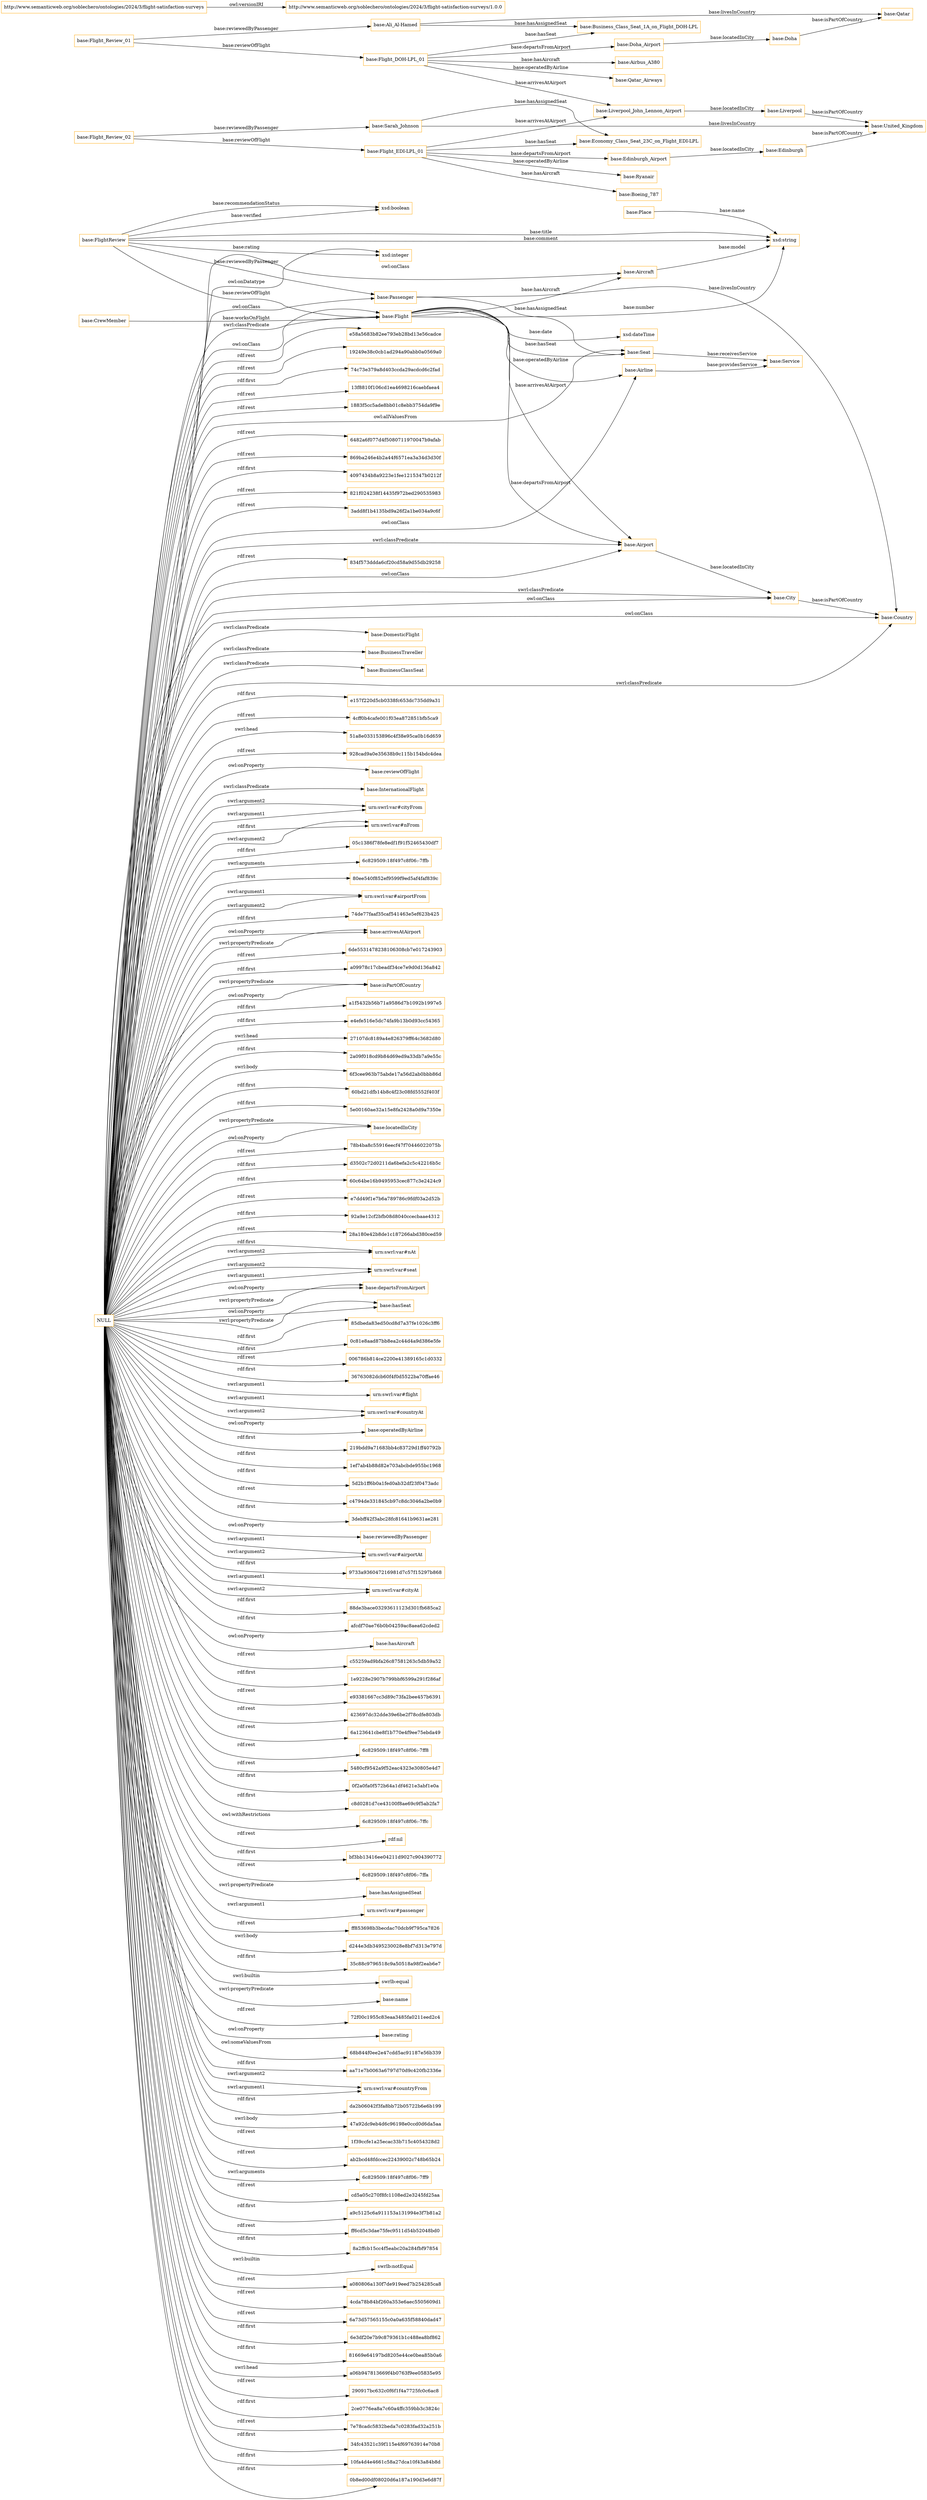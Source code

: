 digraph ar2dtool_diagram { 
rankdir=LR;
size="1501"
node [shape = rectangle, color="orange"]; "base:City" "base:Passenger" "base:Airline" "base:DomesticFlight" "base:Airport" "base:Place" "base:BusinessTraveller" "base:Service" "base:Country" "base:Flight" "base:CrewMember" "base:BusinessClassSeat" "base:Seat" "base:Aircraft" "base:InternationalFlight" "base:FlightReview" ; /*classes style*/
	"base:Edinburgh" -> "base:United_Kingdom" [ label = "base:isPartOfCountry" ];
	"NULL" -> "urn:swrl:var#cityFrom" [ label = "swrl:argument2" ];
	"NULL" -> "urn:swrl:var#nFrom" [ label = "rdf:first" ];
	"NULL" -> "05c1386f78fe8edf1f91f52465430df7" [ label = "rdf:first" ];
	"NULL" -> "6c829509:18f497c8f06:-7ffb" [ label = "swrl:arguments" ];
	"NULL" -> "80ee540f852ef9599f9ed5af4faf839c" [ label = "rdf:first" ];
	"NULL" -> "urn:swrl:var#airportFrom" [ label = "swrl:argument1" ];
	"NULL" -> "74de77faaf35caf541463e5ef623b425" [ label = "rdf:first" ];
	"NULL" -> "base:arrivesAtAirport" [ label = "owl:onProperty" ];
	"NULL" -> "base:Airport" [ label = "swrl:classPredicate" ];
	"NULL" -> "base:Seat" [ label = "owl:allValuesFrom" ];
	"NULL" -> "6de5531478238106308cb7e017243903" [ label = "rdf:rest" ];
	"NULL" -> "a09978c17cbeadf34ce7e9d0d136a842" [ label = "rdf:first" ];
	"NULL" -> "xsd:integer" [ label = "owl:onDatatype" ];
	"NULL" -> "base:isPartOfCountry" [ label = "swrl:propertyPredicate" ];
	"NULL" -> "a1f5432b56b71a9586d7b1092b1997e5" [ label = "rdf:first" ];
	"NULL" -> "base:arrivesAtAirport" [ label = "swrl:propertyPredicate" ];
	"NULL" -> "e4efe516e5dc74fa9b13b0d93cc54365" [ label = "rdf:first" ];
	"NULL" -> "27107dc8189a4e826379ff64c3682d80" [ label = "swrl:head" ];
	"NULL" -> "2a09f018cd9b84d69ed9a33db7a9e55c" [ label = "rdf:first" ];
	"NULL" -> "6f3cee963b75abde17a56d2ab0bbb86d" [ label = "swrl:body" ];
	"NULL" -> "60bd21dfb14b8c4f23c08fd5552f403f" [ label = "rdf:first" ];
	"NULL" -> "5e00160ae32a15e8fa2428a0d9a7350e" [ label = "rdf:first" ];
	"NULL" -> "base:locatedInCity" [ label = "swrl:propertyPredicate" ];
	"NULL" -> "78b4ba8c55916eecf47f70446022075b" [ label = "rdf:rest" ];
	"NULL" -> "d3502c72d0211da6befa2c5c42216b5c" [ label = "rdf:first" ];
	"NULL" -> "60c64be16b9495953cec877c3e2424c9" [ label = "rdf:first" ];
	"NULL" -> "e7dd49f1e7b6a789786c9fdf03a2d52b" [ label = "rdf:rest" ];
	"NULL" -> "92a9e12cf2bfb08d8040ccecbaae4312" [ label = "rdf:first" ];
	"NULL" -> "28a180e42b8de1c187266abd380ced59" [ label = "rdf:rest" ];
	"NULL" -> "base:Airport" [ label = "owl:onClass" ];
	"NULL" -> "base:DomesticFlight" [ label = "swrl:classPredicate" ];
	"NULL" -> "urn:swrl:var#nAt" [ label = "rdf:first" ];
	"NULL" -> "urn:swrl:var#nFrom" [ label = "swrl:argument2" ];
	"NULL" -> "urn:swrl:var#seat" [ label = "swrl:argument2" ];
	"NULL" -> "base:Country" [ label = "owl:onClass" ];
	"NULL" -> "base:departsFromAirport" [ label = "owl:onProperty" ];
	"NULL" -> "base:Passenger" [ label = "owl:onClass" ];
	"NULL" -> "base:InternationalFlight" [ label = "swrl:classPredicate" ];
	"NULL" -> "base:hasSeat" [ label = "owl:onProperty" ];
	"NULL" -> "85dbeda83ed50cd8d7a37fe1026c3ff6" [ label = "rdf:first" ];
	"NULL" -> "0c81e8aad87bb8ea2c44d4a9d386e5fe" [ label = "rdf:first" ];
	"NULL" -> "006786b814ce2200e41389165c1d0332" [ label = "rdf:rest" ];
	"NULL" -> "base:Flight" [ label = "swrl:classPredicate" ];
	"NULL" -> "36763082dcb60f4f0d5522ba70ffae46" [ label = "rdf:first" ];
	"NULL" -> "urn:swrl:var#flight" [ label = "swrl:argument1" ];
	"NULL" -> "urn:swrl:var#countryAt" [ label = "swrl:argument1" ];
	"NULL" -> "base:operatedByAirline" [ label = "owl:onProperty" ];
	"NULL" -> "219bdd9a71683bb4c83729d1ff40792b" [ label = "rdf:first" ];
	"NULL" -> "1ef7ab4b88d82e703abcbde955bc1968" [ label = "rdf:first" ];
	"NULL" -> "base:isPartOfCountry" [ label = "owl:onProperty" ];
	"NULL" -> "5d2b1ff6b0a1fed0ab32df23f0473adc" [ label = "rdf:first" ];
	"NULL" -> "c4794de331845cb97c8dc3046a2be0b9" [ label = "rdf:rest" ];
	"NULL" -> "3debff42f3abc28fc81641b9631ae281" [ label = "rdf:first" ];
	"NULL" -> "base:reviewedByPassenger" [ label = "owl:onProperty" ];
	"NULL" -> "base:City" [ label = "swrl:classPredicate" ];
	"NULL" -> "base:BusinessTraveller" [ label = "swrl:classPredicate" ];
	"NULL" -> "urn:swrl:var#airportAt" [ label = "swrl:argument1" ];
	"NULL" -> "9733a936047216981d7c57f15297b868" [ label = "rdf:first" ];
	"NULL" -> "urn:swrl:var#cityAt" [ label = "swrl:argument1" ];
	"NULL" -> "88de3bace03293611123d301fb685ca2" [ label = "rdf:first" ];
	"NULL" -> "afcdf70ae76b0b04259ac8aea62cded2" [ label = "rdf:first" ];
	"NULL" -> "base:hasAircraft" [ label = "owl:onProperty" ];
	"NULL" -> "c55259ad9bfa26c87581263c5db59a52" [ label = "rdf:rest" ];
	"NULL" -> "base:BusinessClassSeat" [ label = "swrl:classPredicate" ];
	"NULL" -> "base:locatedInCity" [ label = "owl:onProperty" ];
	"NULL" -> "1e9228e2907b799bbf6599a291f286af" [ label = "rdf:first" ];
	"NULL" -> "e93381667cc3d89c73fa2bee457b6391" [ label = "rdf:rest" ];
	"NULL" -> "423697dc32dde39e6be2f78cdfe803db" [ label = "rdf:rest" ];
	"NULL" -> "base:Flight" [ label = "owl:onClass" ];
	"NULL" -> "6a123641cbe8f1b770e4f9ee75ebda49" [ label = "rdf:rest" ];
	"NULL" -> "6c829509:18f497c8f06:-7ff8" [ label = "rdf:rest" ];
	"NULL" -> "5480cf9542a9f52eac4323e30805e4d7" [ label = "rdf:rest" ];
	"NULL" -> "0f2a0fa0f572b64a1df4621e3abf1e0a" [ label = "rdf:first" ];
	"NULL" -> "c8d0281d7ce43100f8ae69c9f5ab2fa7" [ label = "rdf:first" ];
	"NULL" -> "6c829509:18f497c8f06:-7ffc" [ label = "owl:withRestrictions" ];
	"NULL" -> "rdf:nil" [ label = "rdf:rest" ];
	"NULL" -> "bf3bb13416ee04211d9027c904390772" [ label = "rdf:first" ];
	"NULL" -> "6c829509:18f497c8f06:-7ffa" [ label = "rdf:rest" ];
	"NULL" -> "urn:swrl:var#cityAt" [ label = "swrl:argument2" ];
	"NULL" -> "urn:swrl:var#seat" [ label = "swrl:argument1" ];
	"NULL" -> "base:hasAssignedSeat" [ label = "swrl:propertyPredicate" ];
	"NULL" -> "urn:swrl:var#passenger" [ label = "swrl:argument1" ];
	"NULL" -> "base:Aircraft" [ label = "owl:onClass" ];
	"NULL" -> "ff853698b3becdac70dcb9f795ca7826" [ label = "rdf:rest" ];
	"NULL" -> "d244e3db3495230028e8bf7d313e797d" [ label = "swrl:body" ];
	"NULL" -> "35c88c9796518c9a50518a98f2eab6e7" [ label = "rdf:first" ];
	"NULL" -> "swrlb:equal" [ label = "swrl:builtin" ];
	"NULL" -> "base:name" [ label = "swrl:propertyPredicate" ];
	"NULL" -> "base:City" [ label = "owl:onClass" ];
	"NULL" -> "72f00c1955c83eaa3485fa0211eed2c4" [ label = "rdf:rest" ];
	"NULL" -> "base:rating" [ label = "owl:onProperty" ];
	"NULL" -> "urn:swrl:var#countryAt" [ label = "swrl:argument2" ];
	"NULL" -> "68b844f0ee2e47cdd5ac91187e56b339" [ label = "owl:someValuesFrom" ];
	"NULL" -> "aa71e7b0063a6797d70d9c420fb2336e" [ label = "rdf:first" ];
	"NULL" -> "urn:swrl:var#countryFrom" [ label = "swrl:argument2" ];
	"NULL" -> "da2b06042f3fa8bb72b05722b6e6b199" [ label = "rdf:first" ];
	"NULL" -> "47a92dc9eb4d6c96198e0ccd0d6da5aa" [ label = "swrl:body" ];
	"NULL" -> "1f39ccfe1a25ecac33b715c4054328d2" [ label = "rdf:rest" ];
	"NULL" -> "ab2bcd48fdccec22439002c748b65b24" [ label = "rdf:rest" ];
	"NULL" -> "6c829509:18f497c8f06:-7ff9" [ label = "swrl:arguments" ];
	"NULL" -> "cd5a05c270f8fc1108ed2e3245fd25aa" [ label = "rdf:rest" ];
	"NULL" -> "a9c5125c6a911153a131994e3f7b81a2" [ label = "rdf:first" ];
	"NULL" -> "ff6cd5c3dae75fec9511d54b52048bd0" [ label = "rdf:rest" ];
	"NULL" -> "8a2ffcb15cc4f5eabc20a284fbf97854" [ label = "rdf:first" ];
	"NULL" -> "swrlb:notEqual" [ label = "swrl:builtin" ];
	"NULL" -> "a080806a130f7de919eed7b254285ca8" [ label = "rdf:rest" ];
	"NULL" -> "4cda78b84bf260a353e6aec5505609d1" [ label = "rdf:rest" ];
	"NULL" -> "base:Country" [ label = "swrl:classPredicate" ];
	"NULL" -> "6a73d57565155c0a0a635f58840dad47" [ label = "rdf:rest" ];
	"NULL" -> "6e3df20e7b9c879361b1c488ea8bf862" [ label = "rdf:first" ];
	"NULL" -> "81669e64197bd8205e44ce0bea85b0a6" [ label = "rdf:first" ];
	"NULL" -> "a06b947813669f4b0763f9ee05835e95" [ label = "swrl:head" ];
	"NULL" -> "290917bc632c0f6f1f4a7725fc0c6ac8" [ label = "rdf:rest" ];
	"NULL" -> "2ce0776ea8a7c60a4ffc359bb3c3824c" [ label = "rdf:first" ];
	"NULL" -> "base:hasSeat" [ label = "swrl:propertyPredicate" ];
	"NULL" -> "base:departsFromAirport" [ label = "swrl:propertyPredicate" ];
	"NULL" -> "7e78cadc5832beda7c0283fad32a251b" [ label = "rdf:rest" ];
	"NULL" -> "urn:swrl:var#nAt" [ label = "swrl:argument2" ];
	"NULL" -> "urn:swrl:var#cityFrom" [ label = "swrl:argument1" ];
	"NULL" -> "34fc43521c39f115e4f69763914e70b8" [ label = "rdf:first" ];
	"NULL" -> "urn:swrl:var#airportAt" [ label = "swrl:argument2" ];
	"NULL" -> "urn:swrl:var#airportFrom" [ label = "swrl:argument2" ];
	"NULL" -> "10fa4d4e4661c58a27dca10f43a84b8d" [ label = "rdf:first" ];
	"NULL" -> "base:Airline" [ label = "owl:onClass" ];
	"NULL" -> "0b8ed00df08020d6a187a190d3e6d87f" [ label = "rdf:first" ];
	"NULL" -> "e58a5683b82ee793eb28bd13e56cadce" [ label = "rdf:rest" ];
	"NULL" -> "19249e38c0cb1ad294a90abb0a0569a0" [ label = "rdf:rest" ];
	"NULL" -> "74c73e379a8d403ccda29acdcd6c2fad" [ label = "rdf:first" ];
	"NULL" -> "13f8810f106cd1ea4698216caebfaea4" [ label = "rdf:rest" ];
	"NULL" -> "1883f5cc5ade8bb01c8ebb3754da9f9e" [ label = "rdf:rest" ];
	"NULL" -> "4097434b8a9223e1fee1215347b0212f" [ label = "rdf:first" ];
	"NULL" -> "821f024238f14435f972bed290535983" [ label = "rdf:rest" ];
	"NULL" -> "urn:swrl:var#countryFrom" [ label = "swrl:argument1" ];
	"NULL" -> "3add8f1b4135bd9a26f2a1be034a9c6f" [ label = "rdf:rest" ];
	"NULL" -> "6482a6f077d4f5080711970047b9afab" [ label = "rdf:rest" ];
	"NULL" -> "869ba246e4b2a44f6571ea3a34d3d30f" [ label = "rdf:rest" ];
	"NULL" -> "834f573ddda6cf20cd58a9d55db29258" [ label = "rdf:rest" ];
	"NULL" -> "e157f220d5cb0338fc653dc735dd9a31" [ label = "rdf:first" ];
	"NULL" -> "4cff0b4cafe001f03ea872851bfb5ca9" [ label = "rdf:rest" ];
	"NULL" -> "51a8e033153896c4f38e95ca0b16d659" [ label = "swrl:head" ];
	"NULL" -> "928cad9a0e35638b9c115b154bdc4dea" [ label = "rdf:rest" ];
	"NULL" -> "base:reviewOfFlight" [ label = "owl:onProperty" ];
	"base:Edinburgh_Airport" -> "base:Edinburgh" [ label = "base:locatedInCity" ];
	"base:Sarah_Johnson" -> "base:United_Kingdom" [ label = "base:livesInCountry" ];
	"base:Sarah_Johnson" -> "base:Economy_Class_Seat_23C_on_Flight_EDI-LPL" [ label = "base:hasAssignedSeat" ];
	"base:Flight_Review_01" -> "base:Ali_Al-Hamed" [ label = "base:reviewedByPassenger" ];
	"base:Flight_Review_01" -> "base:Flight_DOH-LPL_01" [ label = "base:reviewOfFlight" ];
	"base:Ali_Al-Hamed" -> "base:Qatar" [ label = "base:livesInCountry" ];
	"base:Ali_Al-Hamed" -> "base:Business_Class_Seat_1A_on_Flight_DOH-LPL" [ label = "base:hasAssignedSeat" ];
	"base:Flight_EDI-LPL_01" -> "base:Ryanair" [ label = "base:operatedByAirline" ];
	"base:Flight_EDI-LPL_01" -> "base:Economy_Class_Seat_23C_on_Flight_EDI-LPL" [ label = "base:hasSeat" ];
	"base:Flight_EDI-LPL_01" -> "base:Boeing_787" [ label = "base:hasAircraft" ];
	"base:Flight_EDI-LPL_01" -> "base:Edinburgh_Airport" [ label = "base:departsFromAirport" ];
	"base:Flight_EDI-LPL_01" -> "base:Liverpool_John_Lennon_Airport" [ label = "base:arrivesAtAirport" ];
	"http://www.semanticweb.org/soblechero/ontologies/2024/3/flight-satisfaction-surveys" -> "http://www.semanticweb.org/soblechero/ontologies/2024/3/flight-satisfaction-surveys/1.0.0" [ label = "owl:versionIRI" ];
	"base:Liverpool_John_Lennon_Airport" -> "base:Liverpool" [ label = "base:locatedInCity" ];
	"base:Doha" -> "base:Qatar" [ label = "base:isPartOfCountry" ];
	"base:Liverpool" -> "base:United_Kingdom" [ label = "base:isPartOfCountry" ];
	"base:Flight_DOH-LPL_01" -> "base:Qatar_Airways" [ label = "base:operatedByAirline" ];
	"base:Flight_DOH-LPL_01" -> "base:Business_Class_Seat_1A_on_Flight_DOH-LPL" [ label = "base:hasSeat" ];
	"base:Flight_DOH-LPL_01" -> "base:Airbus_A380" [ label = "base:hasAircraft" ];
	"base:Flight_DOH-LPL_01" -> "base:Doha_Airport" [ label = "base:departsFromAirport" ];
	"base:Flight_DOH-LPL_01" -> "base:Liverpool_John_Lennon_Airport" [ label = "base:arrivesAtAirport" ];
	"base:Doha_Airport" -> "base:Doha" [ label = "base:locatedInCity" ];
	"base:Flight_Review_02" -> "base:Sarah_Johnson" [ label = "base:reviewedByPassenger" ];
	"base:Flight_Review_02" -> "base:Flight_EDI-LPL_01" [ label = "base:reviewOfFlight" ];
	"base:Airport" -> "base:City" [ label = "base:locatedInCity" ];
	"base:Place" -> "xsd:string" [ label = "base:name" ];
	"base:Airline" -> "base:Service" [ label = "base:providesService" ];
	"base:Flight" -> "base:Airline" [ label = "base:operatedByAirline" ];
	"base:Flight" -> "base:Aircraft" [ label = "base:hasAircraft" ];
	"base:FlightReview" -> "base:Passenger" [ label = "base:reviewedByPassenger" ];
	"base:Seat" -> "base:Service" [ label = "base:receivesService" ];
	"base:FlightReview" -> "xsd:integer" [ label = "base:rating" ];
	"base:Flight" -> "base:Airport" [ label = "base:arrivesAtAirport" ];
	"base:Passenger" -> "base:Country" [ label = "base:livesInCountry" ];
	"base:FlightReview" -> "xsd:boolean" [ label = "base:recommendationStatus" ];
	"base:FlightReview" -> "xsd:string" [ label = "base:title" ];
	"base:Flight" -> "xsd:dateTime" [ label = "base:date" ];
	"base:CrewMember" -> "base:Flight" [ label = "base:worksOnFlight" ];
	"base:Passenger" -> "base:Seat" [ label = "base:hasAssignedSeat" ];
	"base:City" -> "base:Country" [ label = "base:isPartOfCountry" ];
	"base:FlightReview" -> "xsd:boolean" [ label = "base:verified" ];
	"base:Flight" -> "base:Airport" [ label = "base:departsFromAirport" ];
	"base:Flight" -> "base:Seat" [ label = "base:hasSeat" ];
	"base:Aircraft" -> "xsd:string" [ label = "base:model" ];
	"base:FlightReview" -> "xsd:string" [ label = "base:comment" ];
	"base:Flight" -> "xsd:string" [ label = "base:number" ];
	"base:FlightReview" -> "base:Flight" [ label = "base:reviewOfFlight" ];

}
